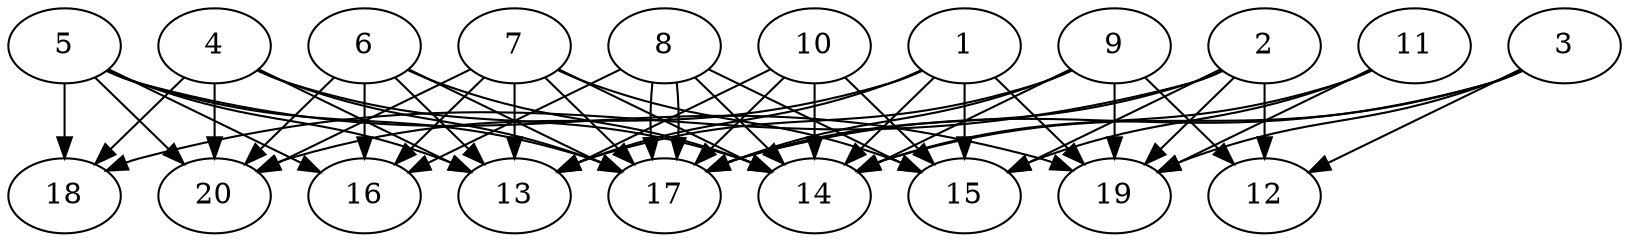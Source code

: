 // DAG automatically generated by daggen at Thu Oct  3 13:58:43 2019
// ./daggen --dot -n 20 --ccr 0.3 --fat 0.9 --regular 0.7 --density 0.9 --mindata 5242880 --maxdata 52428800 
digraph G {
  1 [size="72693760", alpha="0.04", expect_size="21808128"] 
  1 -> 13 [size ="21808128"]
  1 -> 14 [size ="21808128"]
  1 -> 15 [size ="21808128"]
  1 -> 19 [size ="21808128"]
  1 -> 20 [size ="21808128"]
  2 [size="90767360", alpha="0.08", expect_size="27230208"] 
  2 -> 12 [size ="27230208"]
  2 -> 15 [size ="27230208"]
  2 -> 17 [size ="27230208"]
  2 -> 18 [size ="27230208"]
  2 -> 19 [size ="27230208"]
  3 [size="89572693", alpha="0.15", expect_size="26871808"] 
  3 -> 12 [size ="26871808"]
  3 -> 14 [size ="26871808"]
  3 -> 17 [size ="26871808"]
  3 -> 19 [size ="26871808"]
  4 [size="114892800", alpha="0.07", expect_size="34467840"] 
  4 -> 13 [size ="34467840"]
  4 -> 14 [size ="34467840"]
  4 -> 17 [size ="34467840"]
  4 -> 18 [size ="34467840"]
  4 -> 20 [size ="34467840"]
  5 [size="79988053", alpha="0.03", expect_size="23996416"] 
  5 -> 13 [size ="23996416"]
  5 -> 16 [size ="23996416"]
  5 -> 17 [size ="23996416"]
  5 -> 18 [size ="23996416"]
  5 -> 19 [size ="23996416"]
  5 -> 20 [size ="23996416"]
  6 [size="90292907", alpha="0.00", expect_size="27087872"] 
  6 -> 13 [size ="27087872"]
  6 -> 14 [size ="27087872"]
  6 -> 16 [size ="27087872"]
  6 -> 17 [size ="27087872"]
  6 -> 20 [size ="27087872"]
  7 [size="156139520", alpha="0.15", expect_size="46841856"] 
  7 -> 13 [size ="46841856"]
  7 -> 14 [size ="46841856"]
  7 -> 15 [size ="46841856"]
  7 -> 16 [size ="46841856"]
  7 -> 17 [size ="46841856"]
  7 -> 20 [size ="46841856"]
  8 [size="24954880", alpha="0.05", expect_size="7486464"] 
  8 -> 14 [size ="7486464"]
  8 -> 15 [size ="7486464"]
  8 -> 16 [size ="7486464"]
  8 -> 17 [size ="7486464"]
  8 -> 17 [size ="7486464"]
  9 [size="25770667", alpha="0.18", expect_size="7731200"] 
  9 -> 12 [size ="7731200"]
  9 -> 13 [size ="7731200"]
  9 -> 14 [size ="7731200"]
  9 -> 17 [size ="7731200"]
  9 -> 19 [size ="7731200"]
  10 [size="76926293", alpha="0.02", expect_size="23077888"] 
  10 -> 13 [size ="23077888"]
  10 -> 14 [size ="23077888"]
  10 -> 15 [size ="23077888"]
  10 -> 17 [size ="23077888"]
  11 [size="72837120", alpha="0.19", expect_size="21851136"] 
  11 -> 14 [size ="21851136"]
  11 -> 15 [size ="21851136"]
  11 -> 19 [size ="21851136"]
  12 [size="107728213", alpha="0.06", expect_size="32318464"] 
  13 [size="167618560", alpha="0.06", expect_size="50285568"] 
  14 [size="126720000", alpha="0.13", expect_size="38016000"] 
  15 [size="22429013", alpha="0.14", expect_size="6728704"] 
  16 [size="42229760", alpha="0.06", expect_size="12668928"] 
  17 [size="42461867", alpha="0.01", expect_size="12738560"] 
  18 [size="159119360", alpha="0.03", expect_size="47735808"] 
  19 [size="41205760", alpha="0.14", expect_size="12361728"] 
  20 [size="22568960", alpha="0.10", expect_size="6770688"] 
}
